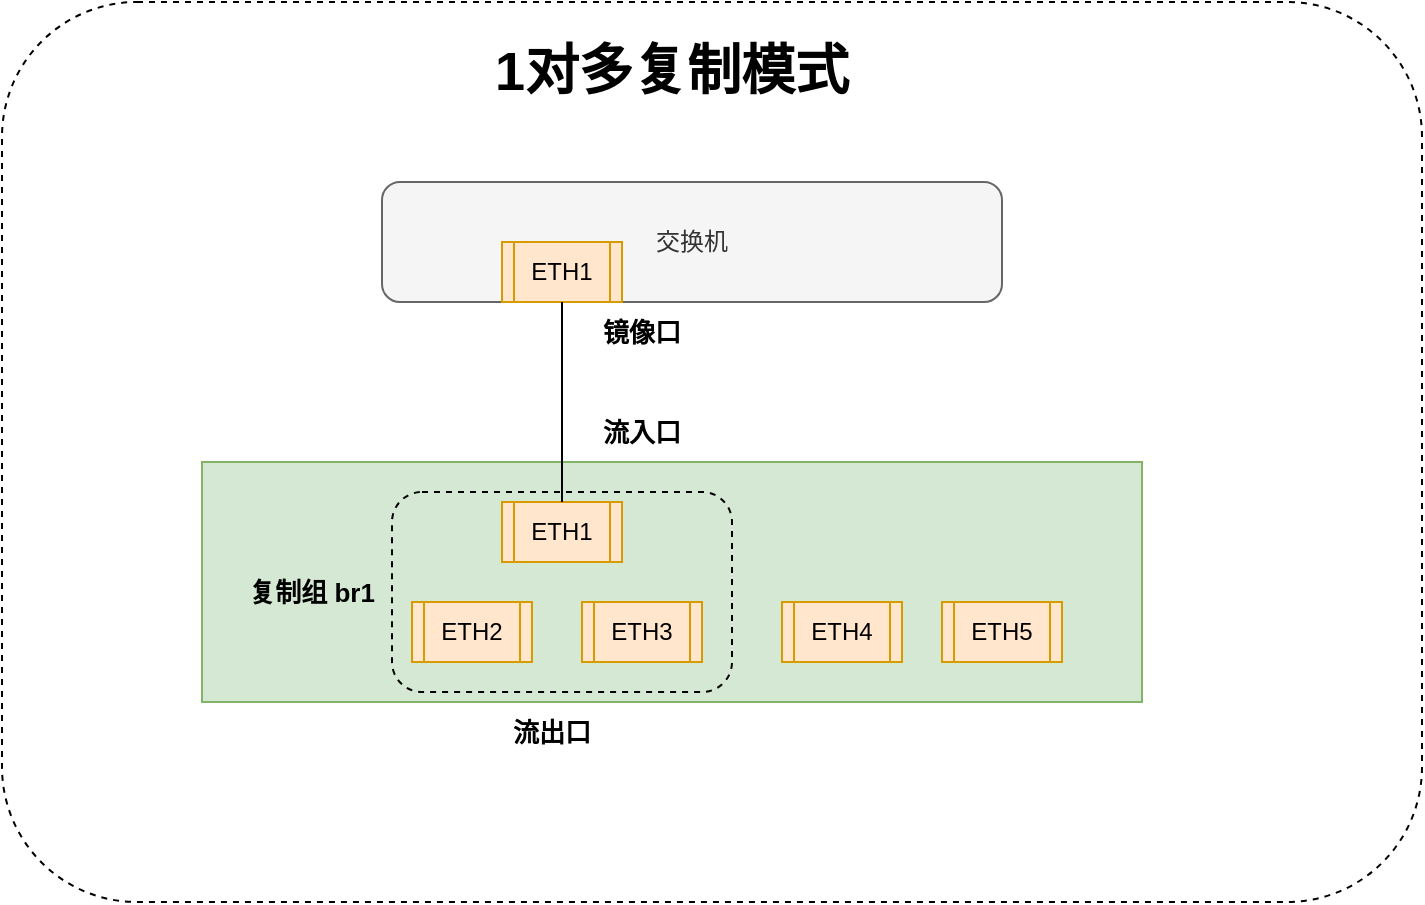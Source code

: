 <mxfile version="12.2.4" pages="4"><diagram name="第 1 页" id="AxRiOKyfAgIeJtbeRaZR"><mxGraphModel dx="1147" dy="632" grid="1" gridSize="10" guides="1" tooltips="1" connect="1" arrows="1" fold="1" page="1" pageScale="1" pageWidth="827" pageHeight="1169" math="0" shadow="0"><root><mxCell id="0"/><mxCell id="1" parent="0"/><mxCell id="eYJRXiq7cvlgsk7rEF9q-13" value="" style="rounded=1;whiteSpace=wrap;html=1;dashed=1;fontSize=13;fillColor=none;" parent="1" vertex="1"><mxGeometry x="40" y="40" width="710" height="450" as="geometry"/></mxCell><mxCell id="G-U5BTAdUeCoUim-Qnmm-1" value="" style="rounded=0;whiteSpace=wrap;html=1;fillColor=#d5e8d4;strokeColor=#82b366;" parent="1" vertex="1"><mxGeometry x="140" y="270" width="470" height="120" as="geometry"/></mxCell><mxCell id="G-U5BTAdUeCoUim-Qnmm-3" value="ETH1" style="shape=process;whiteSpace=wrap;html=1;backgroundOutline=1;fillColor=#ffe6cc;strokeColor=#d79b00;" parent="1" vertex="1"><mxGeometry x="290" y="290" width="60" height="30" as="geometry"/></mxCell><mxCell id="G-U5BTAdUeCoUim-Qnmm-4" value="交换机" style="rounded=1;whiteSpace=wrap;html=1;fillColor=#f5f5f5;strokeColor=#666666;fontColor=#333333;" parent="1" vertex="1"><mxGeometry x="230" y="130" width="310" height="60" as="geometry"/></mxCell><mxCell id="G-U5BTAdUeCoUim-Qnmm-5" value="1对多复制模式" style="text;html=1;strokeColor=none;fillColor=none;align=center;verticalAlign=middle;whiteSpace=wrap;rounded=0;fontSize=27;fontStyle=1" parent="1" vertex="1"><mxGeometry x="220" y="60" width="310" height="30" as="geometry"/></mxCell><mxCell id="eYJRXiq7cvlgsk7rEF9q-1" value="ETH1" style="shape=process;whiteSpace=wrap;html=1;backgroundOutline=1;fillColor=#ffe6cc;strokeColor=#d79b00;" parent="1" vertex="1"><mxGeometry x="290" y="160" width="60" height="30" as="geometry"/></mxCell><mxCell id="eYJRXiq7cvlgsk7rEF9q-2" value="" style="endArrow=none;html=1;rounded=0;fontSize=27;entryX=0.5;entryY=1;entryDx=0;entryDy=0;exitX=0.5;exitY=0;exitDx=0;exitDy=0;" parent="1" source="G-U5BTAdUeCoUim-Qnmm-3" target="eYJRXiq7cvlgsk7rEF9q-1" edge="1"><mxGeometry width="50" height="50" relative="1" as="geometry"><mxPoint x="390" y="330" as="sourcePoint"/><mxPoint x="440" y="280" as="targetPoint"/></mxGeometry></mxCell><mxCell id="eYJRXiq7cvlgsk7rEF9q-3" value="镜像口" style="text;html=1;strokeColor=none;fillColor=none;align=center;verticalAlign=middle;whiteSpace=wrap;rounded=0;fontSize=13;fontStyle=1" parent="1" vertex="1"><mxGeometry x="320" y="190" width="80" height="30" as="geometry"/></mxCell><mxCell id="eYJRXiq7cvlgsk7rEF9q-4" value="流入口" style="text;html=1;strokeColor=none;fillColor=none;align=center;verticalAlign=middle;whiteSpace=wrap;rounded=0;fontSize=13;fontStyle=1" parent="1" vertex="1"><mxGeometry x="325" y="240" width="70" height="30" as="geometry"/></mxCell><mxCell id="eYJRXiq7cvlgsk7rEF9q-5" value="ETH2" style="shape=process;whiteSpace=wrap;html=1;backgroundOutline=1;fillColor=#ffe6cc;strokeColor=#d79b00;" parent="1" vertex="1"><mxGeometry x="245" y="340" width="60" height="30" as="geometry"/></mxCell><mxCell id="eYJRXiq7cvlgsk7rEF9q-6" value="ETH3" style="shape=process;whiteSpace=wrap;html=1;backgroundOutline=1;fillColor=#ffe6cc;strokeColor=#d79b00;" parent="1" vertex="1"><mxGeometry x="330" y="340" width="60" height="30" as="geometry"/></mxCell><mxCell id="eYJRXiq7cvlgsk7rEF9q-7" value="ETH4" style="shape=process;whiteSpace=wrap;html=1;backgroundOutline=1;fillColor=#ffe6cc;strokeColor=#d79b00;" parent="1" vertex="1"><mxGeometry x="430" y="340" width="60" height="30" as="geometry"/></mxCell><mxCell id="eYJRXiq7cvlgsk7rEF9q-8" value="ETH5" style="shape=process;whiteSpace=wrap;html=1;backgroundOutline=1;fillColor=#ffe6cc;strokeColor=#d79b00;" parent="1" vertex="1"><mxGeometry x="510" y="340" width="60" height="30" as="geometry"/></mxCell><mxCell id="eYJRXiq7cvlgsk7rEF9q-11" value="" style="rounded=1;whiteSpace=wrap;html=1;fontSize=13;dashed=1;fillColor=none;" parent="1" vertex="1"><mxGeometry x="235" y="285" width="170" height="100" as="geometry"/></mxCell><mxCell id="eYJRXiq7cvlgsk7rEF9q-12" value="复制组 br1" style="text;html=1;strokeColor=none;fillColor=none;align=center;verticalAlign=middle;whiteSpace=wrap;rounded=0;fontSize=13;fontStyle=1" parent="1" vertex="1"><mxGeometry x="160" y="320" width="70" height="30" as="geometry"/></mxCell><mxCell id="eYJRXiq7cvlgsk7rEF9q-14" value="流出口" style="text;html=1;strokeColor=none;fillColor=none;align=center;verticalAlign=middle;whiteSpace=wrap;rounded=0;fontSize=13;fontStyle=1" parent="1" vertex="1"><mxGeometry x="280" y="390" width="70" height="30" as="geometry"/></mxCell></root></mxGraphModel></diagram><diagram id="OnvHwwiJcA_H0iZQ32AH" name="第 2 页"><mxGraphModel dx="1207" dy="544" grid="1" gridSize="10" guides="1" tooltips="1" connect="1" arrows="1" fold="1" page="1" pageScale="1" pageWidth="827" pageHeight="1169" math="0" shadow="0"><root><mxCell id="0"/><mxCell id="1" parent="0"/><mxCell id="Td4VpS5kLXdzyTTXBX-C-1" value="" style="rounded=1;whiteSpace=wrap;html=1;dashed=1;fontSize=13;fillColor=none;" vertex="1" parent="1"><mxGeometry x="40" y="40" width="710" height="450" as="geometry"/></mxCell><mxCell id="Td4VpS5kLXdzyTTXBX-C-2" value="" style="rounded=0;whiteSpace=wrap;html=1;fillColor=#d5e8d4;strokeColor=#82b366;" vertex="1" parent="1"><mxGeometry x="140" y="270" width="520" height="120" as="geometry"/></mxCell><mxCell id="Td4VpS5kLXdzyTTXBX-C-3" value="ETH1" style="shape=process;whiteSpace=wrap;html=1;backgroundOutline=1;fillColor=#ffe6cc;strokeColor=#d79b00;" vertex="1" parent="1"><mxGeometry x="290" y="290" width="60" height="30" as="geometry"/></mxCell><mxCell id="Td4VpS5kLXdzyTTXBX-C-4" value="交换机" style="rounded=1;whiteSpace=wrap;html=1;fillColor=#f5f5f5;strokeColor=#666666;fontColor=#333333;" vertex="1" parent="1"><mxGeometry x="230" y="130" width="310" height="60" as="geometry"/></mxCell><mxCell id="Td4VpS5kLXdzyTTXBX-C-5" value="多对1复制模式" style="text;html=1;strokeColor=none;fillColor=none;align=center;verticalAlign=middle;whiteSpace=wrap;rounded=0;fontSize=27;fontStyle=1" vertex="1" parent="1"><mxGeometry x="220" y="60" width="310" height="30" as="geometry"/></mxCell><mxCell id="Td4VpS5kLXdzyTTXBX-C-6" value="ETH1" style="shape=process;whiteSpace=wrap;html=1;backgroundOutline=1;fillColor=#ffe6cc;strokeColor=#d79b00;" vertex="1" parent="1"><mxGeometry x="290" y="160" width="60" height="30" as="geometry"/></mxCell><mxCell id="Td4VpS5kLXdzyTTXBX-C-7" value="" style="endArrow=none;html=1;rounded=0;fontSize=27;entryX=0.5;entryY=1;entryDx=0;entryDy=0;exitX=0.5;exitY=0;exitDx=0;exitDy=0;" edge="1" parent="1" source="Td4VpS5kLXdzyTTXBX-C-3" target="Td4VpS5kLXdzyTTXBX-C-6"><mxGeometry width="50" height="50" relative="1" as="geometry"><mxPoint x="390" y="330" as="sourcePoint"/><mxPoint x="440" y="280" as="targetPoint"/></mxGeometry></mxCell><mxCell id="Td4VpS5kLXdzyTTXBX-C-8" value="镜像口" style="text;html=1;strokeColor=none;fillColor=none;align=center;verticalAlign=middle;whiteSpace=wrap;rounded=0;fontSize=13;fontStyle=1" vertex="1" parent="1"><mxGeometry x="344" y="190" width="80" height="30" as="geometry"/></mxCell><mxCell id="Td4VpS5kLXdzyTTXBX-C-9" value="流入口" style="text;html=1;strokeColor=none;fillColor=none;align=center;verticalAlign=middle;whiteSpace=wrap;rounded=0;fontSize=13;fontStyle=1" vertex="1" parent="1"><mxGeometry x="344" y="250" width="70" height="30" as="geometry"/></mxCell><mxCell id="Td4VpS5kLXdzyTTXBX-C-10" value="ETH2" style="shape=process;whiteSpace=wrap;html=1;backgroundOutline=1;fillColor=#ffe6cc;strokeColor=#d79b00;" vertex="1" parent="1"><mxGeometry x="290" y="340" width="60" height="30" as="geometry"/></mxCell><mxCell id="Td4VpS5kLXdzyTTXBX-C-11" value="ETH3" style="shape=process;whiteSpace=wrap;html=1;backgroundOutline=1;fillColor=#ffe6cc;strokeColor=#d79b00;" vertex="1" parent="1"><mxGeometry x="420" y="290" width="60" height="30" as="geometry"/></mxCell><mxCell id="Td4VpS5kLXdzyTTXBX-C-12" value="ETH4" style="shape=process;whiteSpace=wrap;html=1;backgroundOutline=1;fillColor=#ffe6cc;strokeColor=#d79b00;" vertex="1" parent="1"><mxGeometry x="510" y="340" width="60" height="30" as="geometry"/></mxCell><mxCell id="Td4VpS5kLXdzyTTXBX-C-13" value="" style="rounded=1;whiteSpace=wrap;html=1;fontSize=13;dashed=1;fillColor=none;" vertex="1" parent="1"><mxGeometry x="239" y="285" width="261" height="100" as="geometry"/></mxCell><mxCell id="Td4VpS5kLXdzyTTXBX-C-14" value="ETH5" style="shape=process;whiteSpace=wrap;html=1;backgroundOutline=1;fillColor=#ffe6cc;strokeColor=#d79b00;" vertex="1" parent="1"><mxGeometry x="589" y="340" width="60" height="30" as="geometry"/></mxCell><mxCell id="Td4VpS5kLXdzyTTXBX-C-15" value="复制组 br1" style="text;html=1;strokeColor=none;fillColor=none;align=center;verticalAlign=middle;whiteSpace=wrap;rounded=0;fontSize=13;fontStyle=1" vertex="1" parent="1"><mxGeometry x="160" y="320" width="70" height="30" as="geometry"/></mxCell><mxCell id="Td4VpS5kLXdzyTTXBX-C-16" value="流出口" style="text;html=1;strokeColor=none;fillColor=none;align=center;verticalAlign=middle;whiteSpace=wrap;rounded=0;fontSize=13;fontStyle=1" vertex="1" parent="1"><mxGeometry x="354" y="390" width="70" height="30" as="geometry"/></mxCell><mxCell id="Td4VpS5kLXdzyTTXBX-C-17" value="ETH2" style="shape=process;whiteSpace=wrap;html=1;backgroundOutline=1;fillColor=#ffe6cc;strokeColor=#d79b00;" vertex="1" parent="1"><mxGeometry x="420" y="160" width="60" height="30" as="geometry"/></mxCell><mxCell id="Td4VpS5kLXdzyTTXBX-C-18" value="" style="endArrow=none;html=1;rounded=0;fontSize=13;entryX=0.5;entryY=1;entryDx=0;entryDy=0;exitX=0.5;exitY=0;exitDx=0;exitDy=0;" edge="1" parent="1" source="Td4VpS5kLXdzyTTXBX-C-11" target="Td4VpS5kLXdzyTTXBX-C-17"><mxGeometry width="50" height="50" relative="1" as="geometry"><mxPoint x="390" y="261" as="sourcePoint"/><mxPoint x="440" y="211" as="targetPoint"/></mxGeometry></mxCell></root></mxGraphModel></diagram><diagram id="tl6sp6db8HuDYj1xHZwY" name="第 3 页"><mxGraphModel dx="1207" dy="544" grid="1" gridSize="10" guides="1" tooltips="1" connect="1" arrows="1" fold="1" page="1" pageScale="1" pageWidth="827" pageHeight="1169" math="0" shadow="0"><root><mxCell id="0"/><mxCell id="1" parent="0"/><mxCell id="1-nRufaxBCoFcLtfcgvi-1" value="" style="rounded=1;whiteSpace=wrap;html=1;dashed=1;fontSize=13;fillColor=none;" vertex="1" parent="1"><mxGeometry x="40" y="40" width="710" height="450" as="geometry"/></mxCell><mxCell id="1-nRufaxBCoFcLtfcgvi-2" value="" style="rounded=0;whiteSpace=wrap;html=1;fillColor=#d5e8d4;strokeColor=#82b366;" vertex="1" parent="1"><mxGeometry x="140" y="270" width="470" height="120" as="geometry"/></mxCell><mxCell id="1-nRufaxBCoFcLtfcgvi-3" value="ETH1" style="shape=process;whiteSpace=wrap;html=1;backgroundOutline=1;fillColor=#ffe6cc;strokeColor=#d79b00;" vertex="1" parent="1"><mxGeometry x="290" y="290" width="60" height="30" as="geometry"/></mxCell><mxCell id="1-nRufaxBCoFcLtfcgvi-4" value="交换机" style="rounded=1;whiteSpace=wrap;html=1;fillColor=#f5f5f5;strokeColor=#666666;fontColor=#333333;" vertex="1" parent="1"><mxGeometry x="230" y="130" width="310" height="60" as="geometry"/></mxCell><mxCell id="1-nRufaxBCoFcLtfcgvi-5" value="多对多复制模式" style="text;html=1;strokeColor=none;fillColor=none;align=center;verticalAlign=middle;whiteSpace=wrap;rounded=0;fontSize=27;fontStyle=1" vertex="1" parent="1"><mxGeometry x="220" y="60" width="310" height="30" as="geometry"/></mxCell><mxCell id="1-nRufaxBCoFcLtfcgvi-6" value="ETH1" style="shape=process;whiteSpace=wrap;html=1;backgroundOutline=1;fillColor=#ffe6cc;strokeColor=#d79b00;" vertex="1" parent="1"><mxGeometry x="290" y="160" width="60" height="30" as="geometry"/></mxCell><mxCell id="1-nRufaxBCoFcLtfcgvi-7" value="" style="endArrow=none;html=1;rounded=0;fontSize=27;entryX=0.5;entryY=1;entryDx=0;entryDy=0;exitX=0.5;exitY=0;exitDx=0;exitDy=0;" edge="1" parent="1" source="1-nRufaxBCoFcLtfcgvi-3" target="1-nRufaxBCoFcLtfcgvi-6"><mxGeometry width="50" height="50" relative="1" as="geometry"><mxPoint x="390" y="330" as="sourcePoint"/><mxPoint x="440" y="280" as="targetPoint"/></mxGeometry></mxCell><mxCell id="1-nRufaxBCoFcLtfcgvi-8" value="镜像口" style="text;html=1;strokeColor=none;fillColor=none;align=center;verticalAlign=middle;whiteSpace=wrap;rounded=0;fontSize=13;fontStyle=1" vertex="1" parent="1"><mxGeometry x="344" y="190" width="80" height="30" as="geometry"/></mxCell><mxCell id="1-nRufaxBCoFcLtfcgvi-9" value="流入口" style="text;html=1;strokeColor=none;fillColor=none;align=center;verticalAlign=middle;whiteSpace=wrap;rounded=0;fontSize=13;fontStyle=1" vertex="1" parent="1"><mxGeometry x="344" y="250" width="70" height="30" as="geometry"/></mxCell><mxCell id="1-nRufaxBCoFcLtfcgvi-10" value="ETH2" style="shape=process;whiteSpace=wrap;html=1;backgroundOutline=1;fillColor=#ffe6cc;strokeColor=#d79b00;" vertex="1" parent="1"><mxGeometry x="290" y="340" width="60" height="30" as="geometry"/></mxCell><mxCell id="1-nRufaxBCoFcLtfcgvi-11" value="ETH3" style="shape=process;whiteSpace=wrap;html=1;backgroundOutline=1;fillColor=#ffe6cc;strokeColor=#d79b00;" vertex="1" parent="1"><mxGeometry x="420" y="290" width="60" height="30" as="geometry"/></mxCell><mxCell id="1-nRufaxBCoFcLtfcgvi-12" value="ETH4" style="shape=process;whiteSpace=wrap;html=1;backgroundOutline=1;fillColor=#ffe6cc;strokeColor=#d79b00;" vertex="1" parent="1"><mxGeometry x="420" y="340" width="60" height="30" as="geometry"/></mxCell><mxCell id="1-nRufaxBCoFcLtfcgvi-14" value="" style="rounded=1;whiteSpace=wrap;html=1;fontSize=13;dashed=1;fillColor=none;" vertex="1" parent="1"><mxGeometry x="250" y="285" width="350" height="100" as="geometry"/></mxCell><mxCell id="1-nRufaxBCoFcLtfcgvi-13" value="ETH5" style="shape=process;whiteSpace=wrap;html=1;backgroundOutline=1;fillColor=#ffe6cc;strokeColor=#d79b00;" vertex="1" parent="1"><mxGeometry x="510" y="340" width="60" height="30" as="geometry"/></mxCell><mxCell id="1-nRufaxBCoFcLtfcgvi-15" value="复制组 br1" style="text;html=1;strokeColor=none;fillColor=none;align=center;verticalAlign=middle;whiteSpace=wrap;rounded=0;fontSize=13;fontStyle=1" vertex="1" parent="1"><mxGeometry x="160" y="320" width="70" height="30" as="geometry"/></mxCell><mxCell id="1-nRufaxBCoFcLtfcgvi-16" value="流出口" style="text;html=1;strokeColor=none;fillColor=none;align=center;verticalAlign=middle;whiteSpace=wrap;rounded=0;fontSize=13;fontStyle=1" vertex="1" parent="1"><mxGeometry x="354" y="390" width="70" height="30" as="geometry"/></mxCell><mxCell id="1-nRufaxBCoFcLtfcgvi-18" value="ETH2" style="shape=process;whiteSpace=wrap;html=1;backgroundOutline=1;fillColor=#ffe6cc;strokeColor=#d79b00;" vertex="1" parent="1"><mxGeometry x="420" y="160" width="60" height="30" as="geometry"/></mxCell><mxCell id="1-nRufaxBCoFcLtfcgvi-21" value="" style="endArrow=none;html=1;rounded=0;fontSize=13;entryX=0.5;entryY=1;entryDx=0;entryDy=0;exitX=0.5;exitY=0;exitDx=0;exitDy=0;" edge="1" parent="1" source="1-nRufaxBCoFcLtfcgvi-11" target="1-nRufaxBCoFcLtfcgvi-18"><mxGeometry width="50" height="50" relative="1" as="geometry"><mxPoint x="390" y="261" as="sourcePoint"/><mxPoint x="440" y="211" as="targetPoint"/></mxGeometry></mxCell></root></mxGraphModel></diagram><diagram id="RnEkVrLq4VKXVzEPQSSy" name="第 4 页"><mxGraphModel dx="1147" dy="632" grid="1" gridSize="10" guides="1" tooltips="1" connect="1" arrows="1" fold="1" page="1" pageScale="1" pageWidth="827" pageHeight="1169" math="0" shadow="0"><root><mxCell id="0"/><mxCell id="1" parent="0"/><mxCell id="Q_OSYTaNBWgdYJT9qA8v-1" value="" style="rounded=1;whiteSpace=wrap;html=1;dashed=1;fontSize=13;fillColor=none;" parent="1" vertex="1"><mxGeometry x="40" y="40" width="710" height="450" as="geometry"/></mxCell><mxCell id="Q_OSYTaNBWgdYJT9qA8v-2" value="" style="rounded=0;whiteSpace=wrap;html=1;fillColor=#d5e8d4;strokeColor=#82b366;" parent="1" vertex="1"><mxGeometry x="140" y="270" width="470" height="160" as="geometry"/></mxCell><mxCell id="Q_OSYTaNBWgdYJT9qA8v-3" value="ETH1" style="shape=process;whiteSpace=wrap;html=1;backgroundOutline=1;fillColor=#ffe6cc;strokeColor=#d79b00;" parent="1" vertex="1"><mxGeometry x="290" y="290" width="60" height="30" as="geometry"/></mxCell><mxCell id="Q_OSYTaNBWgdYJT9qA8v-4" value="交换机" style="rounded=1;whiteSpace=wrap;html=1;fillColor=#f5f5f5;strokeColor=#666666;fontColor=#333333;" parent="1" vertex="1"><mxGeometry x="230" y="130" width="310" height="60" as="geometry"/></mxCell><mxCell id="Q_OSYTaNBWgdYJT9qA8v-5" value="端口映射模式" style="text;html=1;strokeColor=none;fillColor=none;align=center;verticalAlign=middle;whiteSpace=wrap;rounded=0;fontSize=27;fontStyle=1" parent="1" vertex="1"><mxGeometry x="220" y="60" width="310" height="30" as="geometry"/></mxCell><mxCell id="Q_OSYTaNBWgdYJT9qA8v-6" value="ETH1" style="shape=process;whiteSpace=wrap;html=1;backgroundOutline=1;fillColor=#ffe6cc;strokeColor=#d79b00;" parent="1" vertex="1"><mxGeometry x="290" y="160" width="60" height="30" as="geometry"/></mxCell><mxCell id="Q_OSYTaNBWgdYJT9qA8v-7" value="" style="endArrow=none;html=1;rounded=0;fontSize=27;entryX=0.5;entryY=1;entryDx=0;entryDy=0;exitX=0.5;exitY=0;exitDx=0;exitDy=0;" parent="1" source="Q_OSYTaNBWgdYJT9qA8v-3" target="Q_OSYTaNBWgdYJT9qA8v-6" edge="1"><mxGeometry width="50" height="50" relative="1" as="geometry"><mxPoint x="390" y="330" as="sourcePoint"/><mxPoint x="440" y="280" as="targetPoint"/></mxGeometry></mxCell><mxCell id="Q_OSYTaNBWgdYJT9qA8v-8" value="镜像口" style="text;html=1;strokeColor=none;fillColor=none;align=center;verticalAlign=middle;whiteSpace=wrap;rounded=0;fontSize=13;fontStyle=1" parent="1" vertex="1"><mxGeometry x="344" y="190" width="80" height="30" as="geometry"/></mxCell><mxCell id="Q_OSYTaNBWgdYJT9qA8v-9" value="流入口" style="text;html=1;strokeColor=none;fillColor=none;align=center;verticalAlign=middle;whiteSpace=wrap;rounded=0;fontSize=13;fontStyle=1" parent="1" vertex="1"><mxGeometry x="344" y="250" width="70" height="30" as="geometry"/></mxCell><mxCell id="Q_OSYTaNBWgdYJT9qA8v-10" value="ETH2" style="shape=process;whiteSpace=wrap;html=1;backgroundOutline=1;fillColor=#ffe6cc;strokeColor=#d79b00;" parent="1" vertex="1"><mxGeometry x="190" y="390" width="60" height="30" as="geometry"/></mxCell><mxCell id="Q_OSYTaNBWgdYJT9qA8v-11" value="ETH3" style="shape=process;whiteSpace=wrap;html=1;backgroundOutline=1;fillColor=#ffe6cc;strokeColor=#d79b00;" parent="1" vertex="1"><mxGeometry x="420" y="290" width="60" height="30" as="geometry"/></mxCell><mxCell id="Q_OSYTaNBWgdYJT9qA8v-12" value="ETH4" style="shape=process;whiteSpace=wrap;html=1;backgroundOutline=1;fillColor=#ffe6cc;strokeColor=#d79b00;" parent="1" vertex="1"><mxGeometry x="350" y="390" width="60" height="30" as="geometry"/></mxCell><mxCell id="Q_OSYTaNBWgdYJT9qA8v-14" value="ETH5" style="shape=process;whiteSpace=wrap;html=1;backgroundOutline=1;fillColor=#ffe6cc;strokeColor=#d79b00;" parent="1" vertex="1"><mxGeometry x="510" y="390" width="60" height="30" as="geometry"/></mxCell><mxCell id="Q_OSYTaNBWgdYJT9qA8v-16" value="流出口" style="text;html=1;strokeColor=none;fillColor=none;align=center;verticalAlign=middle;whiteSpace=wrap;rounded=0;fontSize=13;fontStyle=1" parent="1" vertex="1"><mxGeometry x="350" y="430" width="70" height="30" as="geometry"/></mxCell><mxCell id="Q_OSYTaNBWgdYJT9qA8v-17" value="ETH2" style="shape=process;whiteSpace=wrap;html=1;backgroundOutline=1;fillColor=#ffe6cc;strokeColor=#d79b00;" parent="1" vertex="1"><mxGeometry x="420" y="160" width="60" height="30" as="geometry"/></mxCell><mxCell id="Q_OSYTaNBWgdYJT9qA8v-18" value="" style="endArrow=none;html=1;rounded=0;fontSize=13;entryX=0.5;entryY=1;entryDx=0;entryDy=0;exitX=0.5;exitY=0;exitDx=0;exitDy=0;" parent="1" source="Q_OSYTaNBWgdYJT9qA8v-11" target="Q_OSYTaNBWgdYJT9qA8v-17" edge="1"><mxGeometry width="50" height="50" relative="1" as="geometry"><mxPoint x="390" y="261" as="sourcePoint"/><mxPoint x="440" y="211" as="targetPoint"/></mxGeometry></mxCell><mxCell id="rf_uzyhhRCK-oWxb1w4v-2" value="" style="endArrow=classic;html=1;entryX=0.75;entryY=0;entryDx=0;entryDy=0;exitX=0.25;exitY=1;exitDx=0;exitDy=0;" parent="1" source="Q_OSYTaNBWgdYJT9qA8v-3" target="Q_OSYTaNBWgdYJT9qA8v-10" edge="1"><mxGeometry width="50" height="50" relative="1" as="geometry"><mxPoint x="-70" y="440" as="sourcePoint"/><mxPoint x="-20" y="390" as="targetPoint"/></mxGeometry></mxCell><mxCell id="rf_uzyhhRCK-oWxb1w4v-3" value="" style="endArrow=classic;html=1;entryX=0.378;entryY=0.044;entryDx=0;entryDy=0;entryPerimeter=0;exitX=0.5;exitY=1;exitDx=0;exitDy=0;" parent="1" source="Q_OSYTaNBWgdYJT9qA8v-3" target="Q_OSYTaNBWgdYJT9qA8v-12" edge="1"><mxGeometry width="50" height="50" relative="1" as="geometry"><mxPoint x="-100" y="540" as="sourcePoint"/><mxPoint x="-50" y="490" as="targetPoint"/></mxGeometry></mxCell><mxCell id="c0L7evuDxCIARZ-VFY9d-1" value="规则1" style="text;html=1;strokeColor=none;fillColor=none;align=center;verticalAlign=middle;whiteSpace=wrap;rounded=0;fontSize=13;fontStyle=1" parent="1" vertex="1"><mxGeometry x="200" y="310" width="70" height="30" as="geometry"/></mxCell><mxCell id="c0L7evuDxCIARZ-VFY9d-2" value="规则2" style="text;html=1;strokeColor=none;fillColor=none;align=center;verticalAlign=middle;whiteSpace=wrap;rounded=0;fontSize=13;fontStyle=1" parent="1" vertex="1"><mxGeometry x="200" y="340" width="70" height="30" as="geometry"/></mxCell><mxCell id="c0L7evuDxCIARZ-VFY9d-3" value="规则3" style="text;html=1;strokeColor=none;fillColor=none;align=center;verticalAlign=middle;whiteSpace=wrap;rounded=0;fontSize=13;fontStyle=1" parent="1" vertex="1"><mxGeometry x="340" y="340" width="70" height="30" as="geometry"/></mxCell><mxCell id="c0L7evuDxCIARZ-VFY9d-4" value="规则4" style="text;html=1;strokeColor=none;fillColor=none;align=center;verticalAlign=middle;whiteSpace=wrap;rounded=0;fontSize=13;fontStyle=1" parent="1" vertex="1"><mxGeometry x="520" y="335" width="70" height="30" as="geometry"/></mxCell><mxCell id="c0L7evuDxCIARZ-VFY9d-5" value="规则5" style="text;html=1;strokeColor=none;fillColor=none;align=center;verticalAlign=middle;whiteSpace=wrap;rounded=0;fontSize=13;fontStyle=1" parent="1" vertex="1"><mxGeometry x="430" y="340" width="70" height="30" as="geometry"/></mxCell><mxCell id="c0L7evuDxCIARZ-VFY9d-6" value="" style="endArrow=classic;html=1;entryX=0.5;entryY=0;entryDx=0;entryDy=0;exitX=0.5;exitY=1;exitDx=0;exitDy=0;" parent="1" source="Q_OSYTaNBWgdYJT9qA8v-11" target="Q_OSYTaNBWgdYJT9qA8v-12" edge="1"><mxGeometry width="50" height="50" relative="1" as="geometry"><mxPoint x="420" y="600" as="sourcePoint"/><mxPoint x="470" y="550" as="targetPoint"/></mxGeometry></mxCell><mxCell id="c0L7evuDxCIARZ-VFY9d-7" value="" style="endArrow=classic;html=1;exitX=0.75;exitY=1;exitDx=0;exitDy=0;entryX=0.5;entryY=0;entryDx=0;entryDy=0;" parent="1" source="Q_OSYTaNBWgdYJT9qA8v-11" target="Q_OSYTaNBWgdYJT9qA8v-14" edge="1"><mxGeometry width="50" height="50" relative="1" as="geometry"><mxPoint x="480" y="370" as="sourcePoint"/><mxPoint x="530" y="320" as="targetPoint"/></mxGeometry></mxCell></root></mxGraphModel></diagram></mxfile>